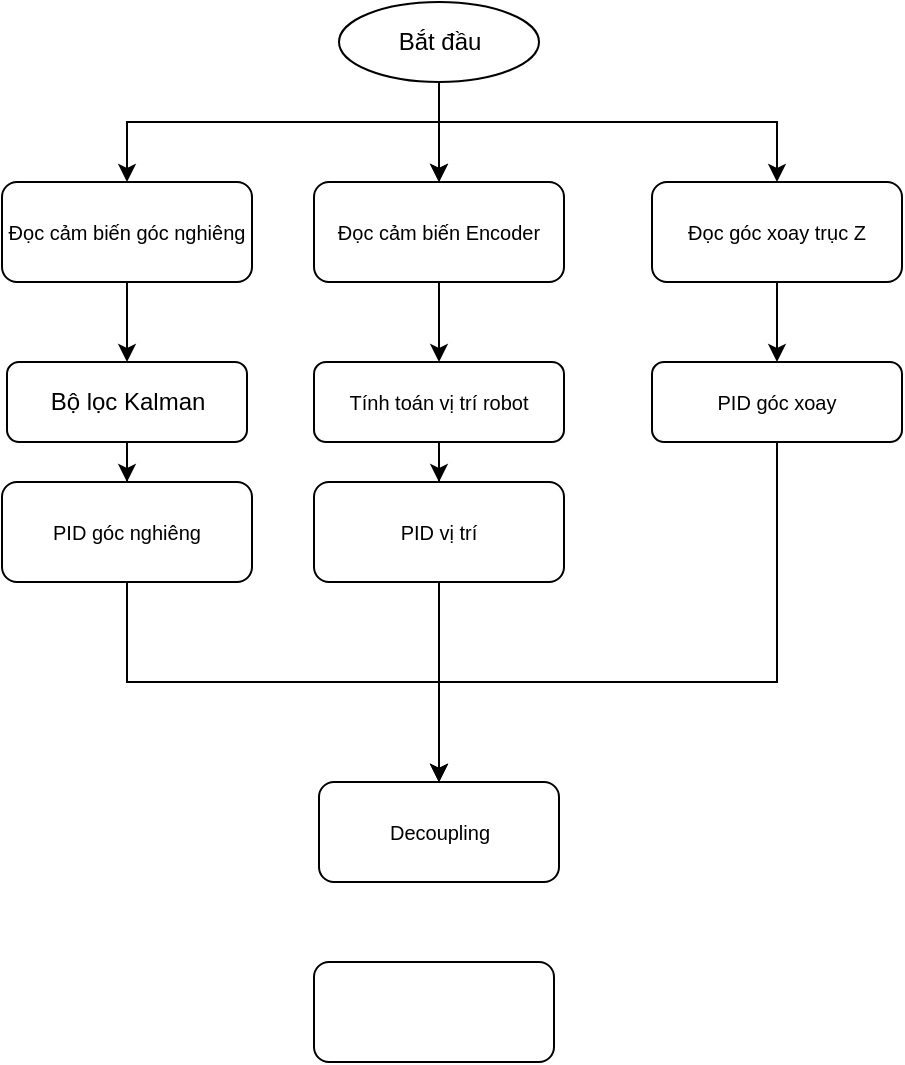 <mxfile version="22.1.16" type="device">
  <diagram id="C5RBs43oDa-KdzZeNtuy" name="Page-1">
    <mxGraphModel dx="1075" dy="464" grid="1" gridSize="10" guides="1" tooltips="1" connect="1" arrows="1" fold="1" page="1" pageScale="1" pageWidth="827" pageHeight="1169" math="0" shadow="0">
      <root>
        <mxCell id="WIyWlLk6GJQsqaUBKTNV-0" />
        <mxCell id="WIyWlLk6GJQsqaUBKTNV-1" parent="WIyWlLk6GJQsqaUBKTNV-0" />
        <mxCell id="UGMIaeZi76TZ1MvqQSXS-7" value="" style="edgeStyle=orthogonalEdgeStyle;rounded=0;orthogonalLoop=1;jettySize=auto;html=1;" edge="1" parent="WIyWlLk6GJQsqaUBKTNV-1" source="WIyWlLk6GJQsqaUBKTNV-3" target="WIyWlLk6GJQsqaUBKTNV-7">
          <mxGeometry relative="1" as="geometry" />
        </mxCell>
        <mxCell id="WIyWlLk6GJQsqaUBKTNV-3" value="&lt;p style=&quot;text-align: justify; line-height: 30%;&quot; align=&quot;center&quot; class=&quot;MsoNormal&quot;&gt;&lt;font size=&quot;1&quot;&gt;Đọc cảm biến góc nghiêng&lt;/font&gt;&lt;/p&gt;" style="rounded=1;whiteSpace=wrap;html=1;fontSize=12;glass=0;strokeWidth=1;shadow=0;" parent="WIyWlLk6GJQsqaUBKTNV-1" vertex="1">
          <mxGeometry x="190" y="110" width="125" height="50" as="geometry" />
        </mxCell>
        <mxCell id="UGMIaeZi76TZ1MvqQSXS-15" value="" style="edgeStyle=orthogonalEdgeStyle;rounded=0;orthogonalLoop=1;jettySize=auto;html=1;" edge="1" parent="WIyWlLk6GJQsqaUBKTNV-1" source="WIyWlLk6GJQsqaUBKTNV-7" target="UGMIaeZi76TZ1MvqQSXS-12">
          <mxGeometry relative="1" as="geometry" />
        </mxCell>
        <mxCell id="WIyWlLk6GJQsqaUBKTNV-7" value="Bộ lọc Kalman" style="rounded=1;whiteSpace=wrap;html=1;fontSize=12;glass=0;strokeWidth=1;shadow=0;" parent="WIyWlLk6GJQsqaUBKTNV-1" vertex="1">
          <mxGeometry x="192.5" y="200" width="120" height="40" as="geometry" />
        </mxCell>
        <mxCell id="UGMIaeZi76TZ1MvqQSXS-16" value="" style="edgeStyle=orthogonalEdgeStyle;rounded=0;orthogonalLoop=1;jettySize=auto;html=1;" edge="1" parent="WIyWlLk6GJQsqaUBKTNV-1" source="UGMIaeZi76TZ1MvqQSXS-0" target="UGMIaeZi76TZ1MvqQSXS-2">
          <mxGeometry relative="1" as="geometry" />
        </mxCell>
        <mxCell id="UGMIaeZi76TZ1MvqQSXS-17" value="" style="edgeStyle=orthogonalEdgeStyle;rounded=0;orthogonalLoop=1;jettySize=auto;html=1;" edge="1" parent="WIyWlLk6GJQsqaUBKTNV-1" source="UGMIaeZi76TZ1MvqQSXS-0" target="UGMIaeZi76TZ1MvqQSXS-2">
          <mxGeometry relative="1" as="geometry" />
        </mxCell>
        <mxCell id="UGMIaeZi76TZ1MvqQSXS-18" style="edgeStyle=orthogonalEdgeStyle;rounded=0;orthogonalLoop=1;jettySize=auto;html=1;exitX=0.5;exitY=1;exitDx=0;exitDy=0;entryX=0.5;entryY=0;entryDx=0;entryDy=0;" edge="1" parent="WIyWlLk6GJQsqaUBKTNV-1" source="UGMIaeZi76TZ1MvqQSXS-0" target="WIyWlLk6GJQsqaUBKTNV-3">
          <mxGeometry relative="1" as="geometry">
            <Array as="points">
              <mxPoint x="408" y="80" />
              <mxPoint x="252" y="80" />
            </Array>
          </mxGeometry>
        </mxCell>
        <mxCell id="UGMIaeZi76TZ1MvqQSXS-19" style="edgeStyle=orthogonalEdgeStyle;rounded=0;orthogonalLoop=1;jettySize=auto;html=1;entryX=0.5;entryY=0;entryDx=0;entryDy=0;" edge="1" parent="WIyWlLk6GJQsqaUBKTNV-1" source="UGMIaeZi76TZ1MvqQSXS-0" target="UGMIaeZi76TZ1MvqQSXS-3">
          <mxGeometry relative="1" as="geometry">
            <Array as="points">
              <mxPoint x="408" y="80" />
              <mxPoint x="578" y="80" />
            </Array>
          </mxGeometry>
        </mxCell>
        <mxCell id="UGMIaeZi76TZ1MvqQSXS-0" value="Bắt đầu" style="ellipse;whiteSpace=wrap;html=1;" vertex="1" parent="WIyWlLk6GJQsqaUBKTNV-1">
          <mxGeometry x="358.5" y="20" width="100" height="40" as="geometry" />
        </mxCell>
        <mxCell id="UGMIaeZi76TZ1MvqQSXS-9" value="" style="edgeStyle=orthogonalEdgeStyle;rounded=0;orthogonalLoop=1;jettySize=auto;html=1;" edge="1" parent="WIyWlLk6GJQsqaUBKTNV-1" source="UGMIaeZi76TZ1MvqQSXS-2" target="UGMIaeZi76TZ1MvqQSXS-8">
          <mxGeometry relative="1" as="geometry" />
        </mxCell>
        <mxCell id="UGMIaeZi76TZ1MvqQSXS-2" value="&lt;p style=&quot;text-align: justify; line-height: 30%;&quot; align=&quot;center&quot; class=&quot;MsoNormal&quot;&gt;&lt;font size=&quot;1&quot;&gt;Đọc cảm biến Encoder&lt;/font&gt;&lt;/p&gt;" style="rounded=1;whiteSpace=wrap;html=1;fontSize=12;glass=0;strokeWidth=1;shadow=0;" vertex="1" parent="WIyWlLk6GJQsqaUBKTNV-1">
          <mxGeometry x="346" y="110" width="125" height="50" as="geometry" />
        </mxCell>
        <mxCell id="UGMIaeZi76TZ1MvqQSXS-13" value="" style="edgeStyle=orthogonalEdgeStyle;rounded=0;orthogonalLoop=1;jettySize=auto;html=1;" edge="1" parent="WIyWlLk6GJQsqaUBKTNV-1" source="UGMIaeZi76TZ1MvqQSXS-3" target="UGMIaeZi76TZ1MvqQSXS-10">
          <mxGeometry relative="1" as="geometry" />
        </mxCell>
        <mxCell id="UGMIaeZi76TZ1MvqQSXS-3" value="&lt;p style=&quot;text-align: justify; line-height: 30%;&quot; align=&quot;center&quot; class=&quot;MsoNormal&quot;&gt;&lt;font size=&quot;1&quot;&gt;Đọc góc xoay trục Z&lt;/font&gt;&lt;/p&gt;" style="rounded=1;whiteSpace=wrap;html=1;fontSize=12;glass=0;strokeWidth=1;shadow=0;" vertex="1" parent="WIyWlLk6GJQsqaUBKTNV-1">
          <mxGeometry x="515" y="110" width="125" height="50" as="geometry" />
        </mxCell>
        <mxCell id="UGMIaeZi76TZ1MvqQSXS-14" value="" style="edgeStyle=orthogonalEdgeStyle;rounded=0;orthogonalLoop=1;jettySize=auto;html=1;" edge="1" parent="WIyWlLk6GJQsqaUBKTNV-1" source="UGMIaeZi76TZ1MvqQSXS-8" target="UGMIaeZi76TZ1MvqQSXS-11">
          <mxGeometry relative="1" as="geometry" />
        </mxCell>
        <mxCell id="UGMIaeZi76TZ1MvqQSXS-8" value="&lt;p style=&quot;text-align: justify; line-height: 30%;&quot; align=&quot;center&quot; class=&quot;MsoNormal&quot;&gt;&lt;font size=&quot;1&quot;&gt;Tính toán vị trí robot&lt;/font&gt;&lt;/p&gt;" style="rounded=1;whiteSpace=wrap;html=1;fontSize=12;glass=0;strokeWidth=1;shadow=0;" vertex="1" parent="WIyWlLk6GJQsqaUBKTNV-1">
          <mxGeometry x="346" y="200" width="125" height="40" as="geometry" />
        </mxCell>
        <mxCell id="UGMIaeZi76TZ1MvqQSXS-28" style="edgeStyle=orthogonalEdgeStyle;rounded=0;orthogonalLoop=1;jettySize=auto;html=1;entryX=0.5;entryY=0;entryDx=0;entryDy=0;" edge="1" parent="WIyWlLk6GJQsqaUBKTNV-1" source="UGMIaeZi76TZ1MvqQSXS-10" target="UGMIaeZi76TZ1MvqQSXS-20">
          <mxGeometry relative="1" as="geometry">
            <Array as="points">
              <mxPoint x="578" y="360" />
              <mxPoint x="409" y="360" />
            </Array>
          </mxGeometry>
        </mxCell>
        <mxCell id="UGMIaeZi76TZ1MvqQSXS-10" value="&lt;p style=&quot;text-align: justify; line-height: 30%;&quot; align=&quot;center&quot; class=&quot;MsoNormal&quot;&gt;&lt;font size=&quot;1&quot;&gt;PID góc xoay&lt;/font&gt;&lt;/p&gt;" style="rounded=1;whiteSpace=wrap;html=1;fontSize=12;glass=0;strokeWidth=1;shadow=0;" vertex="1" parent="WIyWlLk6GJQsqaUBKTNV-1">
          <mxGeometry x="515" y="200" width="125" height="40" as="geometry" />
        </mxCell>
        <mxCell id="UGMIaeZi76TZ1MvqQSXS-27" value="" style="edgeStyle=orthogonalEdgeStyle;rounded=0;orthogonalLoop=1;jettySize=auto;html=1;" edge="1" parent="WIyWlLk6GJQsqaUBKTNV-1" source="UGMIaeZi76TZ1MvqQSXS-11" target="UGMIaeZi76TZ1MvqQSXS-20">
          <mxGeometry relative="1" as="geometry" />
        </mxCell>
        <mxCell id="UGMIaeZi76TZ1MvqQSXS-11" value="&lt;p style=&quot;text-align: justify; line-height: 30%;&quot; align=&quot;center&quot; class=&quot;MsoNormal&quot;&gt;&lt;font size=&quot;1&quot;&gt;PID vị trí&lt;/font&gt;&lt;/p&gt;" style="rounded=1;whiteSpace=wrap;html=1;fontSize=12;glass=0;strokeWidth=1;shadow=0;" vertex="1" parent="WIyWlLk6GJQsqaUBKTNV-1">
          <mxGeometry x="346" y="260" width="125" height="50" as="geometry" />
        </mxCell>
        <mxCell id="UGMIaeZi76TZ1MvqQSXS-29" style="edgeStyle=orthogonalEdgeStyle;rounded=0;orthogonalLoop=1;jettySize=auto;html=1;entryX=0.5;entryY=0;entryDx=0;entryDy=0;" edge="1" parent="WIyWlLk6GJQsqaUBKTNV-1" source="UGMIaeZi76TZ1MvqQSXS-12" target="UGMIaeZi76TZ1MvqQSXS-20">
          <mxGeometry relative="1" as="geometry">
            <Array as="points">
              <mxPoint x="253" y="360" />
              <mxPoint x="409" y="360" />
            </Array>
          </mxGeometry>
        </mxCell>
        <mxCell id="UGMIaeZi76TZ1MvqQSXS-12" value="&lt;p style=&quot;text-align: justify; line-height: 30%;&quot; align=&quot;center&quot; class=&quot;MsoNormal&quot;&gt;&lt;font size=&quot;1&quot;&gt;PID góc nghiêng&lt;/font&gt;&lt;/p&gt;" style="rounded=1;whiteSpace=wrap;html=1;fontSize=12;glass=0;strokeWidth=1;shadow=0;" vertex="1" parent="WIyWlLk6GJQsqaUBKTNV-1">
          <mxGeometry x="190" y="260" width="125" height="50" as="geometry" />
        </mxCell>
        <mxCell id="UGMIaeZi76TZ1MvqQSXS-20" value="&lt;p style=&quot;text-align: justify; line-height: 30%;&quot; align=&quot;center&quot; class=&quot;MsoNormal&quot;&gt;&lt;font size=&quot;1&quot;&gt;Decoupling&lt;/font&gt;&lt;/p&gt;" style="rounded=1;whiteSpace=wrap;html=1;fontSize=12;glass=0;strokeWidth=1;shadow=0;" vertex="1" parent="WIyWlLk6GJQsqaUBKTNV-1">
          <mxGeometry x="348.5" y="410" width="120" height="50" as="geometry" />
        </mxCell>
        <mxCell id="UGMIaeZi76TZ1MvqQSXS-30" value="&lt;p style=&quot;text-align: justify; line-height: 30%;&quot; align=&quot;center&quot; class=&quot;MsoNormal&quot;&gt;&lt;br&gt;&lt;/p&gt;" style="rounded=1;whiteSpace=wrap;html=1;fontSize=12;glass=0;strokeWidth=1;shadow=0;" vertex="1" parent="WIyWlLk6GJQsqaUBKTNV-1">
          <mxGeometry x="346" y="500" width="120" height="50" as="geometry" />
        </mxCell>
      </root>
    </mxGraphModel>
  </diagram>
</mxfile>

